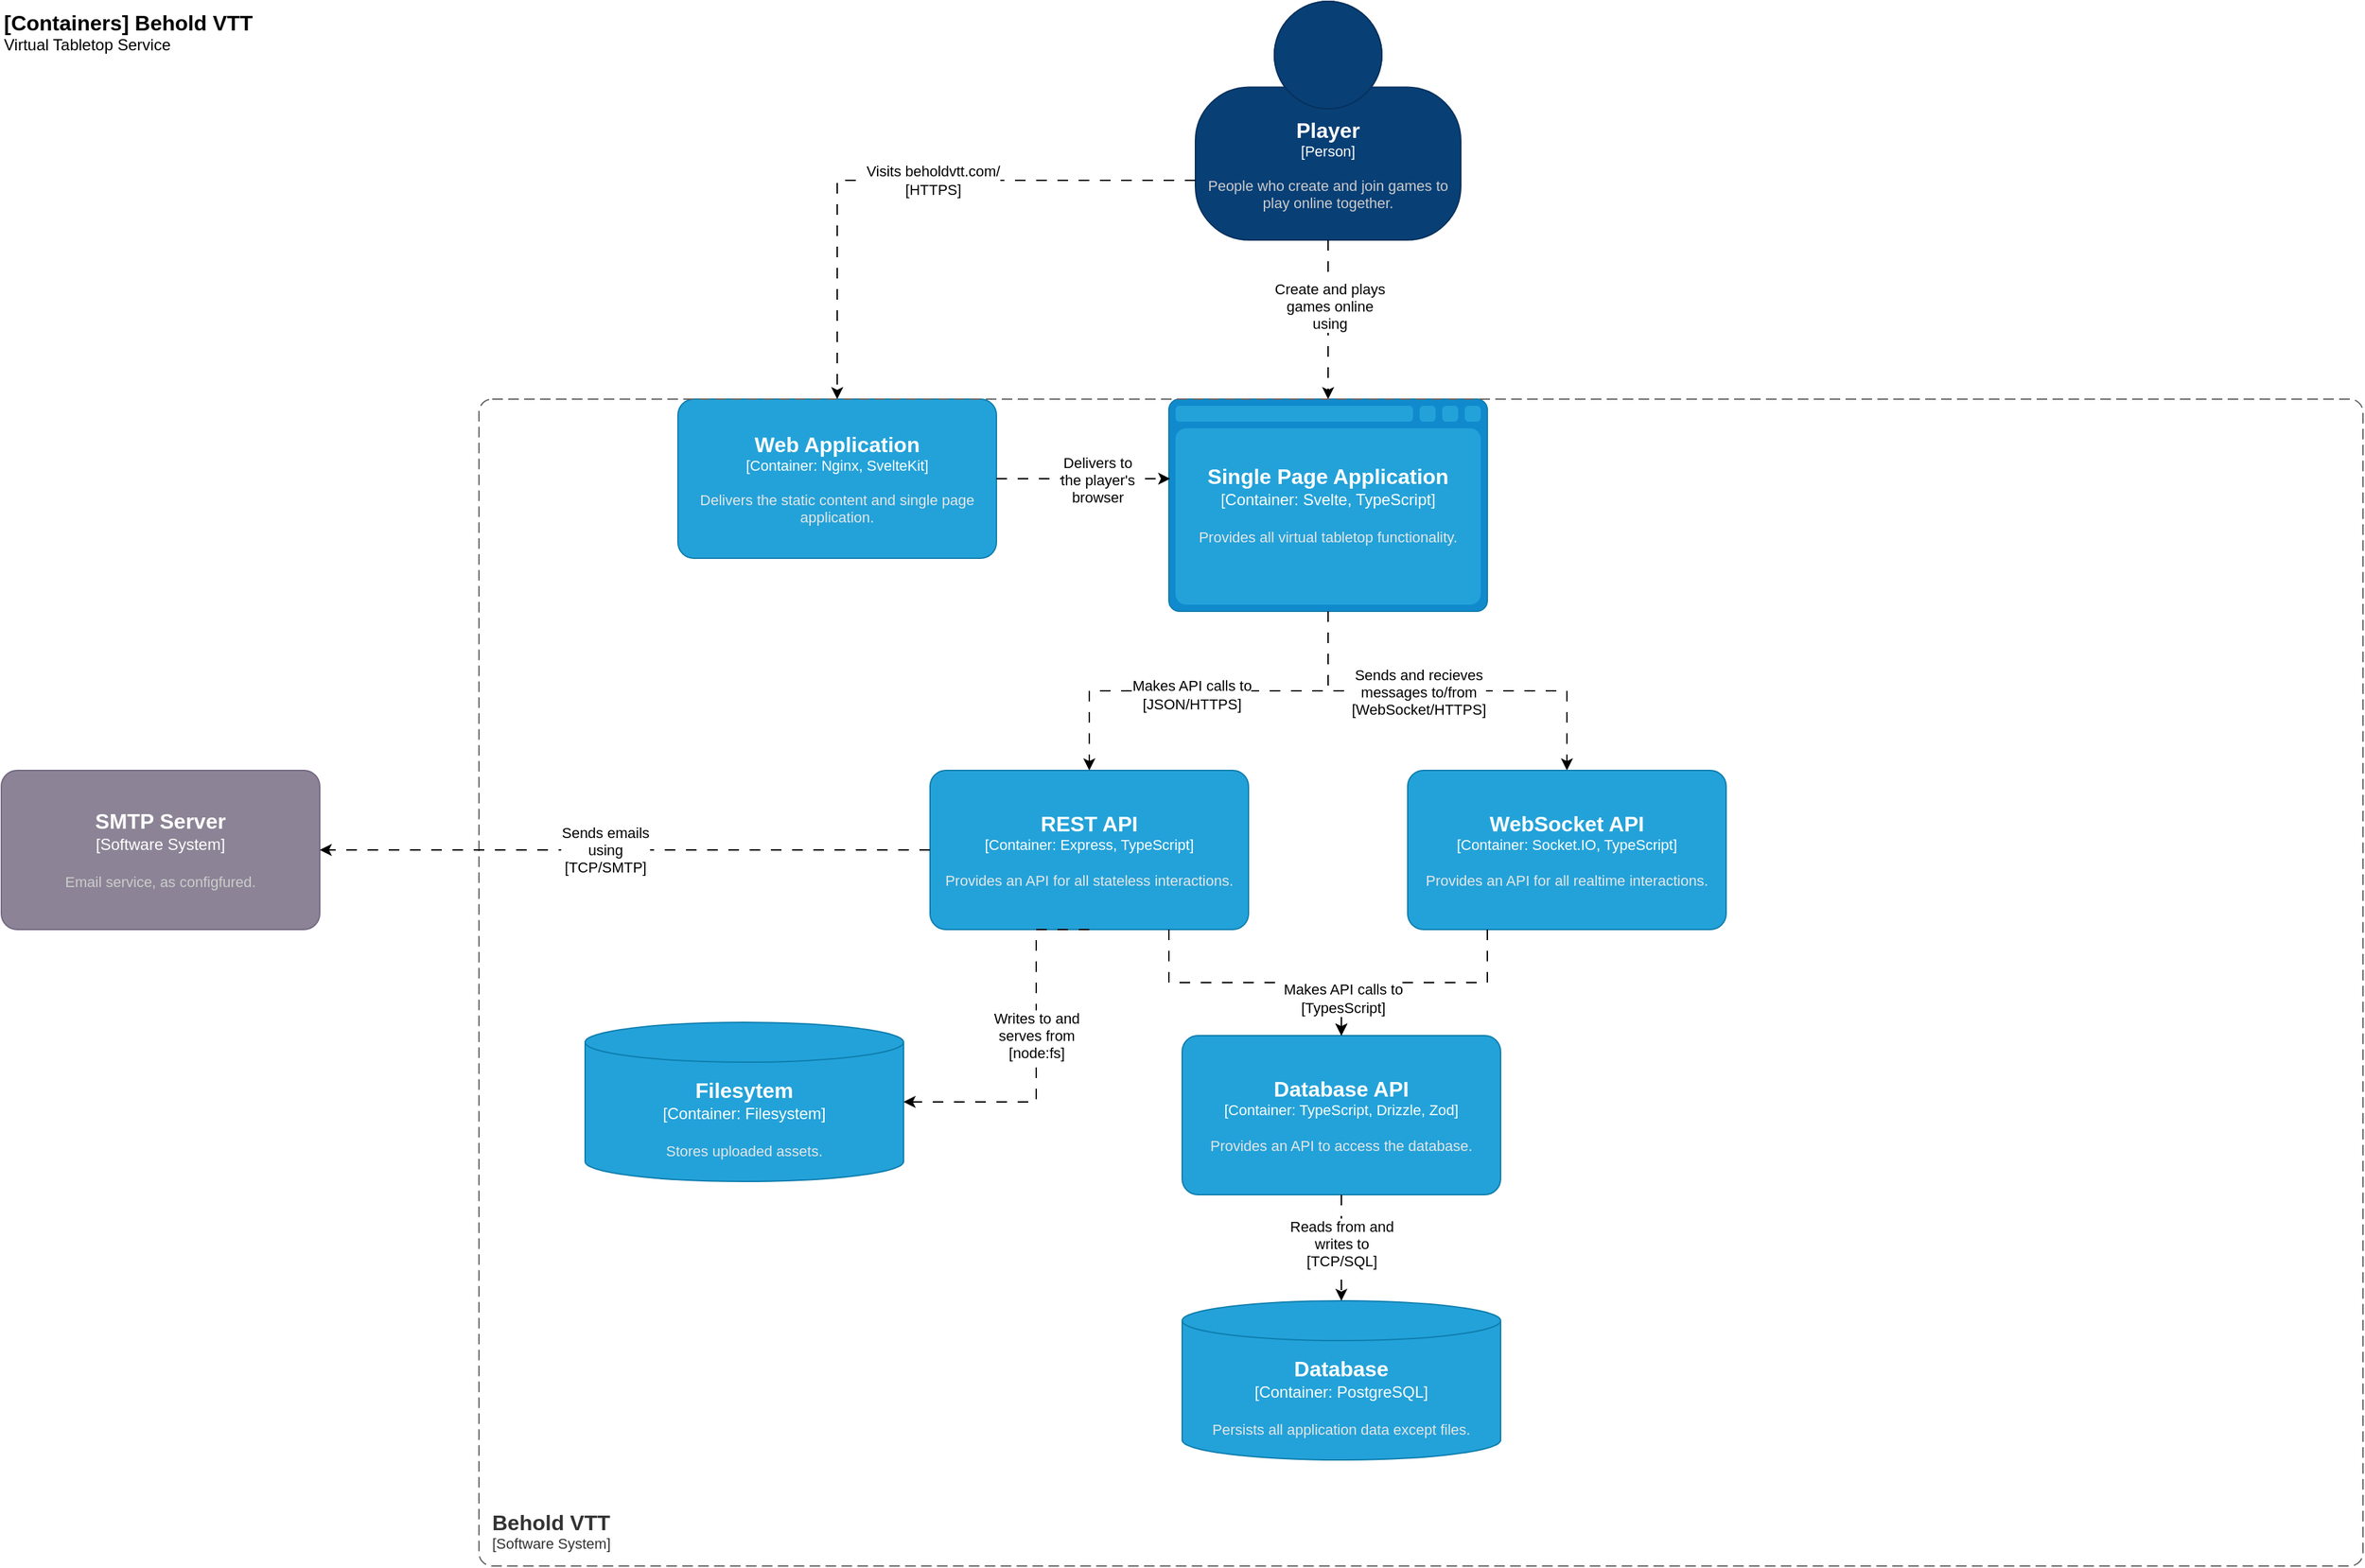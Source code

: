 <mxfile version="24.7.17">
  <diagram name="Page-1" id="pW-kpalYZ8AyqAESPgPY">
    <mxGraphModel dx="2603" dy="1015" grid="1" gridSize="10" guides="1" tooltips="1" connect="1" arrows="1" fold="1" page="0" pageScale="1" pageWidth="850" pageHeight="1100" math="0" shadow="0">
      <root>
        <mxCell id="0" />
        <mxCell id="1" parent="0" />
        <object placeholders="1" c4Name="Player" c4Type="Person" c4Description="People who create and join games to play online together." label="&lt;font style=&quot;font-size: 16px&quot;&gt;&lt;b&gt;%c4Name%&lt;/b&gt;&lt;/font&gt;&lt;div&gt;[%c4Type%]&lt;/div&gt;&lt;br&gt;&lt;div&gt;&lt;font style=&quot;font-size: 11px&quot;&gt;&lt;font color=&quot;#cccccc&quot;&gt;%c4Description%&lt;/font&gt;&lt;/div&gt;" id="XCdZo7QQSaQ-3iJwbWez-1">
          <mxCell style="html=1;fontSize=11;dashed=0;whiteSpace=wrap;fillColor=#083F75;strokeColor=#06315C;fontColor=#ffffff;shape=mxgraph.c4.person2;align=center;metaEdit=1;points=[[0.5,0,0],[1,0.5,0],[1,0.75,0],[0.75,1,0],[0.5,1,0],[0.25,1,0],[0,0.75,0],[0,0.5,0]];resizable=0;" parent="1" vertex="1">
            <mxGeometry x="470" y="320" width="200" height="180" as="geometry" />
          </mxCell>
        </object>
        <object placeholders="1" c4Name="[Containers] Behold VTT" c4Type="ContainerDiagramTitle" c4Description="Virtual Tabletop Service" label="&lt;font style=&quot;font-size: 16px&quot;&gt;&lt;b&gt;&lt;div style=&quot;text-align: left&quot;&gt;%c4Name%&lt;/div&gt;&lt;/b&gt;&lt;/font&gt;&lt;div style=&quot;text-align: left&quot;&gt;%c4Description%&lt;/div&gt;" id="XCdZo7QQSaQ-3iJwbWez-2">
          <mxCell style="text;html=1;strokeColor=none;fillColor=none;align=left;verticalAlign=top;whiteSpace=wrap;rounded=0;metaEdit=1;allowArrows=0;resizable=1;rotatable=0;connectable=0;recursiveResize=0;expand=0;pointerEvents=0;points=[[0.25,0,0],[0.5,0,0],[0.75,0,0],[1,0.25,0],[1,0.5,0],[1,0.75,0],[0.75,1,0],[0.5,1,0],[0.25,1,0],[0,0.75,0],[0,0.5,0],[0,0.25,0]];" parent="1" vertex="1">
            <mxGeometry x="-430" y="320" width="260" height="40" as="geometry" />
          </mxCell>
        </object>
        <mxCell id="XCdZo7QQSaQ-3iJwbWez-17" style="edgeStyle=orthogonalEdgeStyle;rounded=0;orthogonalLoop=1;jettySize=auto;html=1;exitX=0.5;exitY=1;exitDx=0;exitDy=0;exitPerimeter=0;dashed=1;dashPattern=8 8;" parent="1" source="XCdZo7QQSaQ-3iJwbWez-3" target="XCdZo7QQSaQ-3iJwbWez-7" edge="1">
          <mxGeometry relative="1" as="geometry" />
        </mxCell>
        <mxCell id="XCdZo7QQSaQ-3iJwbWez-18" value="Sends and recieves&lt;br&gt;messages to/from&lt;br&gt;[WebSocket/HTTPS]" style="edgeLabel;html=1;align=center;verticalAlign=middle;resizable=0;points=[];" parent="XCdZo7QQSaQ-3iJwbWez-17" vertex="1" connectable="0">
          <mxGeometry x="-0.147" y="-1" relative="1" as="geometry">
            <mxPoint as="offset" />
          </mxGeometry>
        </mxCell>
        <object placeholders="1" c4Name="Single Page Application" c4Type="Container" c4Technology="Svelte, TypeScript" c4Description="Provides all virtual tabletop functionality." label="&lt;font style=&quot;font-size: 16px&quot;&gt;&lt;b&gt;%c4Name%&lt;/b&gt;&lt;/font&gt;&lt;div&gt;[%c4Type%:&amp;nbsp;%c4Technology%]&lt;/div&gt;&lt;br&gt;&lt;div&gt;&lt;font style=&quot;font-size: 11px&quot;&gt;&lt;font color=&quot;#E6E6E6&quot;&gt;%c4Description%&lt;/font&gt;&lt;/div&gt;" id="XCdZo7QQSaQ-3iJwbWez-3">
          <mxCell style="shape=mxgraph.c4.webBrowserContainer2;whiteSpace=wrap;html=1;boundedLbl=1;rounded=0;labelBackgroundColor=none;strokeColor=#118ACD;fillColor=#23A2D9;strokeColor=#118ACD;strokeColor2=#0E7DAD;fontSize=12;fontColor=#ffffff;align=center;metaEdit=1;points=[[0.5,0,0],[1,0.25,0],[1,0.5,0],[1,0.75,0],[0.5,1,0],[0,0.75,0],[0,0.5,0],[0,0.25,0]];resizable=0;" parent="1" vertex="1">
            <mxGeometry x="450" y="620" width="240" height="160" as="geometry" />
          </mxCell>
        </object>
        <object placeholders="1" c4Name="Database" c4Type="Container" c4Technology="PostgreSQL" c4Description="Persists all application data except files." label="&lt;font style=&quot;font-size: 16px&quot;&gt;&lt;b&gt;%c4Name%&lt;/b&gt;&lt;/font&gt;&lt;div&gt;[%c4Type%:&amp;nbsp;%c4Technology%]&lt;/div&gt;&lt;br&gt;&lt;div&gt;&lt;font style=&quot;font-size: 11px&quot;&gt;&lt;font color=&quot;#E6E6E6&quot;&gt;%c4Description%&lt;/font&gt;&lt;/div&gt;" id="XCdZo7QQSaQ-3iJwbWez-4">
          <mxCell style="shape=cylinder3;size=15;whiteSpace=wrap;html=1;boundedLbl=1;rounded=0;labelBackgroundColor=none;fillColor=#23A2D9;fontSize=12;fontColor=#ffffff;align=center;strokeColor=#0E7DAD;metaEdit=1;points=[[0.5,0,0],[1,0.25,0],[1,0.5,0],[1,0.75,0],[0.5,1,0],[0,0.75,0],[0,0.5,0],[0,0.25,0]];resizable=0;" parent="1" vertex="1">
            <mxGeometry x="460" y="1300" width="240" height="120" as="geometry" />
          </mxCell>
        </object>
        <object placeholders="1" c4Name="Filesytem" c4Type="Container" c4Technology="Filesystem" c4Description="Stores uploaded assets." label="&lt;font style=&quot;font-size: 16px&quot;&gt;&lt;b&gt;%c4Name%&lt;/b&gt;&lt;/font&gt;&lt;div&gt;[%c4Type%:&amp;nbsp;%c4Technology%]&lt;/div&gt;&lt;br&gt;&lt;div&gt;&lt;font style=&quot;font-size: 11px&quot;&gt;&lt;font color=&quot;#E6E6E6&quot;&gt;%c4Description%&lt;/font&gt;&lt;/div&gt;" id="XCdZo7QQSaQ-3iJwbWez-5">
          <mxCell style="shape=cylinder3;size=15;whiteSpace=wrap;html=1;boundedLbl=1;rounded=0;labelBackgroundColor=none;fillColor=#23A2D9;fontSize=12;fontColor=#ffffff;align=center;strokeColor=#0E7DAD;metaEdit=1;points=[[0.5,0,0],[1,0.25,0],[1,0.5,0],[1,0.75,0],[0.5,1,0],[0,0.75,0],[0,0.5,0],[0,0.25,0]];resizable=0;" parent="1" vertex="1">
            <mxGeometry x="10" y="1090" width="240" height="120" as="geometry" />
          </mxCell>
        </object>
        <object placeholders="1" c4Name="REST API" c4Type="Container" c4Technology="Express, TypeScript" c4Description="Provides an API for all stateless interactions." label="&lt;font style=&quot;font-size: 16px&quot;&gt;&lt;b&gt;%c4Name%&lt;/b&gt;&lt;/font&gt;&lt;div&gt;[%c4Type%: %c4Technology%]&lt;/div&gt;&lt;br&gt;&lt;div&gt;&lt;font style=&quot;font-size: 11px&quot;&gt;&lt;font color=&quot;#E6E6E6&quot;&gt;%c4Description%&lt;/font&gt;&lt;/div&gt;" id="XCdZo7QQSaQ-3iJwbWez-6">
          <mxCell style="rounded=1;whiteSpace=wrap;html=1;fontSize=11;labelBackgroundColor=none;fillColor=#23A2D9;fontColor=#ffffff;align=center;arcSize=10;strokeColor=#0E7DAD;metaEdit=1;resizable=0;points=[[0.25,0,0],[0.5,0,0],[0.75,0,0],[1,0.25,0],[1,0.5,0],[1,0.75,0],[0.75,1,0],[0.5,1,0],[0.25,1,0],[0,0.75,0],[0,0.5,0],[0,0.25,0]];" parent="1" vertex="1">
            <mxGeometry x="270" y="900" width="240" height="120" as="geometry" />
          </mxCell>
        </object>
        <object placeholders="1" c4Name="WebSocket API" c4Type="Container" c4Technology="Socket.IO, TypeScript" c4Description="Provides an API for all realtime interactions." label="&lt;font style=&quot;font-size: 16px&quot;&gt;&lt;b&gt;%c4Name%&lt;/b&gt;&lt;/font&gt;&lt;div&gt;[%c4Type%: %c4Technology%]&lt;/div&gt;&lt;br&gt;&lt;div&gt;&lt;font style=&quot;font-size: 11px&quot;&gt;&lt;font color=&quot;#E6E6E6&quot;&gt;%c4Description%&lt;/font&gt;&lt;/div&gt;" id="XCdZo7QQSaQ-3iJwbWez-7">
          <mxCell style="rounded=1;whiteSpace=wrap;html=1;fontSize=11;labelBackgroundColor=none;fillColor=#23A2D9;fontColor=#ffffff;align=center;arcSize=10;strokeColor=#0E7DAD;metaEdit=1;resizable=0;points=[[0.25,0,0],[0.5,0,0],[0.75,0,0],[1,0.25,0],[1,0.5,0],[1,0.75,0],[0.75,1,0],[0.5,1,0],[0.25,1,0],[0,0.75,0],[0,0.5,0],[0,0.25,0]];" parent="1" vertex="1">
            <mxGeometry x="630" y="900" width="240" height="120" as="geometry" />
          </mxCell>
        </object>
        <object placeholders="1" c4Name="Web Application" c4Type="Container" c4Technology="Nginx, SvelteKit" c4Description="Delivers the static content and single page application." label="&lt;font style=&quot;font-size: 16px&quot;&gt;&lt;b&gt;%c4Name%&lt;/b&gt;&lt;/font&gt;&lt;div&gt;[%c4Type%: %c4Technology%]&lt;/div&gt;&lt;br&gt;&lt;div&gt;&lt;font style=&quot;font-size: 11px&quot;&gt;&lt;font color=&quot;#E6E6E6&quot;&gt;%c4Description%&lt;/font&gt;&lt;/div&gt;" id="XCdZo7QQSaQ-3iJwbWez-8">
          <mxCell style="rounded=1;whiteSpace=wrap;html=1;fontSize=11;labelBackgroundColor=none;fillColor=#23A2D9;fontColor=#ffffff;align=center;arcSize=10;strokeColor=#0E7DAD;metaEdit=1;resizable=0;points=[[0.25,0,0],[0.5,0,0],[0.75,0,0],[1,0.25,0],[1,0.5,0],[1,0.75,0],[0.75,1,0],[0.5,1,0],[0.25,1,0],[0,0.75,0],[0,0.5,0],[0,0.25,0]];" parent="1" vertex="1">
            <mxGeometry x="80" y="620" width="240" height="120" as="geometry" />
          </mxCell>
        </object>
        <mxCell id="XCdZo7QQSaQ-3iJwbWez-9" style="edgeStyle=orthogonalEdgeStyle;rounded=0;orthogonalLoop=1;jettySize=auto;html=1;exitX=0;exitY=0.75;exitDx=0;exitDy=0;exitPerimeter=0;entryX=0.5;entryY=0;entryDx=0;entryDy=0;entryPerimeter=0;dashed=1;dashPattern=8 8;" parent="1" source="XCdZo7QQSaQ-3iJwbWez-1" target="XCdZo7QQSaQ-3iJwbWez-8" edge="1">
          <mxGeometry relative="1" as="geometry">
            <Array as="points">
              <mxPoint x="200" y="455" />
            </Array>
          </mxGeometry>
        </mxCell>
        <mxCell id="XCdZo7QQSaQ-3iJwbWez-10" value="Visits beholdvtt.com/&lt;br&gt;[HTTPS]" style="edgeLabel;html=1;align=center;verticalAlign=middle;resizable=0;points=[];" parent="XCdZo7QQSaQ-3iJwbWez-9" vertex="1" connectable="0">
          <mxGeometry x="-0.089" relative="1" as="geometry">
            <mxPoint as="offset" />
          </mxGeometry>
        </mxCell>
        <mxCell id="XCdZo7QQSaQ-3iJwbWez-11" style="edgeStyle=orthogonalEdgeStyle;rounded=0;orthogonalLoop=1;jettySize=auto;html=1;exitX=1;exitY=0.5;exitDx=0;exitDy=0;exitPerimeter=0;entryX=0.004;entryY=0.375;entryDx=0;entryDy=0;entryPerimeter=0;dashed=1;dashPattern=8 8;" parent="1" source="XCdZo7QQSaQ-3iJwbWez-8" target="XCdZo7QQSaQ-3iJwbWez-3" edge="1">
          <mxGeometry relative="1" as="geometry" />
        </mxCell>
        <mxCell id="XCdZo7QQSaQ-3iJwbWez-12" value="Delivers to&lt;br&gt;the player&#39;s&lt;br&gt;browser" style="edgeLabel;html=1;align=center;verticalAlign=middle;resizable=0;points=[];" parent="XCdZo7QQSaQ-3iJwbWez-11" vertex="1" connectable="0">
          <mxGeometry x="0.161" y="-1" relative="1" as="geometry">
            <mxPoint as="offset" />
          </mxGeometry>
        </mxCell>
        <mxCell id="XCdZo7QQSaQ-3iJwbWez-13" style="edgeStyle=orthogonalEdgeStyle;rounded=0;orthogonalLoop=1;jettySize=auto;html=1;exitX=0.5;exitY=1;exitDx=0;exitDy=0;exitPerimeter=0;entryX=0.5;entryY=0;entryDx=0;entryDy=0;entryPerimeter=0;dashed=1;dashPattern=8 8;" parent="1" source="XCdZo7QQSaQ-3iJwbWez-1" target="XCdZo7QQSaQ-3iJwbWez-3" edge="1">
          <mxGeometry relative="1" as="geometry" />
        </mxCell>
        <mxCell id="XCdZo7QQSaQ-3iJwbWez-14" value="Create and plays&lt;br&gt;games online&lt;br&gt;using" style="edgeLabel;html=1;align=center;verticalAlign=middle;resizable=0;points=[];" parent="XCdZo7QQSaQ-3iJwbWez-13" vertex="1" connectable="0">
          <mxGeometry x="-0.167" y="1" relative="1" as="geometry">
            <mxPoint as="offset" />
          </mxGeometry>
        </mxCell>
        <mxCell id="XCdZo7QQSaQ-3iJwbWez-15" style="edgeStyle=orthogonalEdgeStyle;rounded=0;orthogonalLoop=1;jettySize=auto;html=1;exitX=0.5;exitY=1;exitDx=0;exitDy=0;exitPerimeter=0;entryX=0.5;entryY=0;entryDx=0;entryDy=0;entryPerimeter=0;dashed=1;dashPattern=8 8;" parent="1" source="XCdZo7QQSaQ-3iJwbWez-3" target="XCdZo7QQSaQ-3iJwbWez-6" edge="1">
          <mxGeometry relative="1" as="geometry" />
        </mxCell>
        <mxCell id="XCdZo7QQSaQ-3iJwbWez-16" value="Makes API calls to&lt;br&gt;[JSON/HTTPS]" style="edgeLabel;html=1;align=center;verticalAlign=middle;resizable=0;points=[];" parent="XCdZo7QQSaQ-3iJwbWez-15" vertex="1" connectable="0">
          <mxGeometry x="0.087" y="3" relative="1" as="geometry">
            <mxPoint as="offset" />
          </mxGeometry>
        </mxCell>
        <mxCell id="XCdZo7QQSaQ-3iJwbWez-23" style="edgeStyle=orthogonalEdgeStyle;rounded=0;orthogonalLoop=1;jettySize=auto;html=1;exitX=0.5;exitY=1;exitDx=0;exitDy=0;exitPerimeter=0;entryX=1;entryY=0.5;entryDx=0;entryDy=0;entryPerimeter=0;dashed=1;dashPattern=8 8;" parent="1" source="XCdZo7QQSaQ-3iJwbWez-6" target="XCdZo7QQSaQ-3iJwbWez-5" edge="1">
          <mxGeometry relative="1" as="geometry">
            <Array as="points">
              <mxPoint x="350" y="1020" />
              <mxPoint x="350" y="1150" />
            </Array>
          </mxGeometry>
        </mxCell>
        <mxCell id="XCdZo7QQSaQ-3iJwbWez-24" value="Writes to and&lt;br&gt;serves from&lt;br&gt;[node:fs]" style="edgeLabel;html=1;align=center;verticalAlign=middle;resizable=0;points=[];" parent="XCdZo7QQSaQ-3iJwbWez-23" vertex="1" connectable="0">
          <mxGeometry x="0.179" y="-4" relative="1" as="geometry">
            <mxPoint x="4" y="-39" as="offset" />
          </mxGeometry>
        </mxCell>
        <object placeholders="1" c4Name="Behold VTT" c4Type="SystemScopeBoundary" c4Application="Software System" label="&lt;font style=&quot;font-size: 16px&quot;&gt;&lt;b&gt;&lt;div style=&quot;text-align: left&quot;&gt;%c4Name%&lt;/div&gt;&lt;/b&gt;&lt;/font&gt;&lt;div style=&quot;text-align: left&quot;&gt;[%c4Application%]&lt;/div&gt;" id="XCdZo7QQSaQ-3iJwbWez-25">
          <mxCell style="rounded=1;fontSize=11;whiteSpace=wrap;html=1;dashed=1;arcSize=20;fillColor=none;strokeColor=#666666;fontColor=#333333;labelBackgroundColor=none;align=left;verticalAlign=bottom;labelBorderColor=none;spacingTop=0;spacing=10;dashPattern=8 4;metaEdit=1;rotatable=0;perimeter=rectanglePerimeter;noLabel=0;labelPadding=0;allowArrows=0;connectable=0;expand=0;recursiveResize=0;editable=1;pointerEvents=0;absoluteArcSize=1;points=[[0.25,0,0],[0.5,0,0],[0.75,0,0],[1,0.25,0],[1,0.5,0],[1,0.75,0],[0.75,1,0],[0.5,1,0],[0.25,1,0],[0,0.75,0],[0,0.5,0],[0,0.25,0]];" parent="1" vertex="1">
            <mxGeometry x="-70" y="620" width="1420" height="880" as="geometry" />
          </mxCell>
        </object>
        <object placeholders="1" c4Name="SMTP Server" c4Type="Software System" c4Description="Email service, as configfured." label="&lt;font style=&quot;font-size: 16px&quot;&gt;&lt;b&gt;%c4Name%&lt;/b&gt;&lt;/font&gt;&lt;div&gt;[%c4Type%]&lt;/div&gt;&lt;br&gt;&lt;div&gt;&lt;font style=&quot;font-size: 11px&quot;&gt;&lt;font color=&quot;#cccccc&quot;&gt;%c4Description%&lt;/font&gt;&lt;/div&gt;" id="hfTFlW40oZm76ucecrHw-2">
          <mxCell style="rounded=1;whiteSpace=wrap;html=1;labelBackgroundColor=none;fillColor=#8C8496;fontColor=#ffffff;align=center;arcSize=10;strokeColor=#736782;metaEdit=1;resizable=0;points=[[0.25,0,0],[0.5,0,0],[0.75,0,0],[1,0.25,0],[1,0.5,0],[1,0.75,0],[0.75,1,0],[0.5,1,0],[0.25,1,0],[0,0.75,0],[0,0.5,0],[0,0.25,0]];" parent="1" vertex="1">
            <mxGeometry x="-430" y="900" width="240" height="120" as="geometry" />
          </mxCell>
        </object>
        <mxCell id="hfTFlW40oZm76ucecrHw-10" style="edgeStyle=orthogonalEdgeStyle;rounded=0;orthogonalLoop=1;jettySize=auto;html=1;entryX=1;entryY=0.5;entryDx=0;entryDy=0;entryPerimeter=0;dashed=1;dashPattern=8 8;exitX=0;exitY=0.5;exitDx=0;exitDy=0;exitPerimeter=0;" parent="1" source="XCdZo7QQSaQ-3iJwbWez-6" target="hfTFlW40oZm76ucecrHw-2" edge="1">
          <mxGeometry relative="1" as="geometry">
            <mxPoint x="-90" y="960" as="sourcePoint" />
          </mxGeometry>
        </mxCell>
        <mxCell id="hfTFlW40oZm76ucecrHw-11" value="Sends emails&lt;br&gt;using&lt;br&gt;[TCP/SMTP]" style="edgeLabel;html=1;align=center;verticalAlign=middle;resizable=0;points=[];" parent="hfTFlW40oZm76ucecrHw-10" vertex="1" connectable="0">
          <mxGeometry y="2" relative="1" as="geometry">
            <mxPoint x="-15" y="-2" as="offset" />
          </mxGeometry>
        </mxCell>
        <object placeholders="1" c4Name="Database API" c4Type="Container" c4Technology="TypeScript, Drizzle, Zod" c4Description="Provides an API to access the database." label="&lt;font style=&quot;font-size: 16px&quot;&gt;&lt;b&gt;%c4Name%&lt;/b&gt;&lt;/font&gt;&lt;div&gt;[%c4Type%: %c4Technology%]&lt;/div&gt;&lt;br&gt;&lt;div&gt;&lt;font style=&quot;font-size: 11px&quot;&gt;&lt;font color=&quot;#E6E6E6&quot;&gt;%c4Description%&lt;/font&gt;&lt;/div&gt;" id="Y9ePQw0pOfkj-p7yD1Vc-1">
          <mxCell style="rounded=1;whiteSpace=wrap;html=1;fontSize=11;labelBackgroundColor=none;fillColor=#23A2D9;fontColor=#ffffff;align=center;arcSize=10;strokeColor=#0E7DAD;metaEdit=1;resizable=0;points=[[0.25,0,0],[0.5,0,0],[0.75,0,0],[1,0.25,0],[1,0.5,0],[1,0.75,0],[0.75,1,0],[0.5,1,0],[0.25,1,0],[0,0.75,0],[0,0.5,0],[0,0.25,0]];" parent="1" vertex="1">
            <mxGeometry x="460" y="1100" width="240" height="120" as="geometry" />
          </mxCell>
        </object>
        <mxCell id="Y9ePQw0pOfkj-p7yD1Vc-2" style="edgeStyle=orthogonalEdgeStyle;rounded=0;orthogonalLoop=1;jettySize=auto;html=1;exitX=0.75;exitY=1;exitDx=0;exitDy=0;exitPerimeter=0;entryX=0.5;entryY=0;entryDx=0;entryDy=0;entryPerimeter=0;dashed=1;dashPattern=8 8;" parent="1" source="XCdZo7QQSaQ-3iJwbWez-6" target="Y9ePQw0pOfkj-p7yD1Vc-1" edge="1">
          <mxGeometry relative="1" as="geometry" />
        </mxCell>
        <mxCell id="Y9ePQw0pOfkj-p7yD1Vc-3" style="edgeStyle=orthogonalEdgeStyle;rounded=0;orthogonalLoop=1;jettySize=auto;html=1;exitX=0.25;exitY=1;exitDx=0;exitDy=0;exitPerimeter=0;entryX=0.5;entryY=0;entryDx=0;entryDy=0;entryPerimeter=0;dashed=1;dashPattern=8 8;" parent="1" source="XCdZo7QQSaQ-3iJwbWez-7" target="Y9ePQw0pOfkj-p7yD1Vc-1" edge="1">
          <mxGeometry relative="1" as="geometry" />
        </mxCell>
        <mxCell id="Y9ePQw0pOfkj-p7yD1Vc-5" value="Makes API calls to&lt;br&gt;[TypesScript]" style="edgeLabel;html=1;align=center;verticalAlign=middle;resizable=0;points=[];" parent="Y9ePQw0pOfkj-p7yD1Vc-3" vertex="1" connectable="0">
          <mxGeometry x="0.705" y="1" relative="1" as="geometry">
            <mxPoint as="offset" />
          </mxGeometry>
        </mxCell>
        <mxCell id="Y9ePQw0pOfkj-p7yD1Vc-4" style="edgeStyle=orthogonalEdgeStyle;rounded=0;orthogonalLoop=1;jettySize=auto;html=1;exitX=0.5;exitY=1;exitDx=0;exitDy=0;exitPerimeter=0;entryX=0.5;entryY=0;entryDx=0;entryDy=0;entryPerimeter=0;dashed=1;dashPattern=8 8;" parent="1" source="Y9ePQw0pOfkj-p7yD1Vc-1" target="XCdZo7QQSaQ-3iJwbWez-4" edge="1">
          <mxGeometry relative="1" as="geometry" />
        </mxCell>
        <mxCell id="Y9ePQw0pOfkj-p7yD1Vc-6" value="Reads from and&lt;br&gt;writes to&lt;br&gt;[TCP/SQL]" style="edgeLabel;html=1;align=center;verticalAlign=middle;resizable=0;points=[];" parent="Y9ePQw0pOfkj-p7yD1Vc-4" vertex="1" connectable="0">
          <mxGeometry x="-0.075" relative="1" as="geometry">
            <mxPoint as="offset" />
          </mxGeometry>
        </mxCell>
      </root>
    </mxGraphModel>
  </diagram>
</mxfile>
